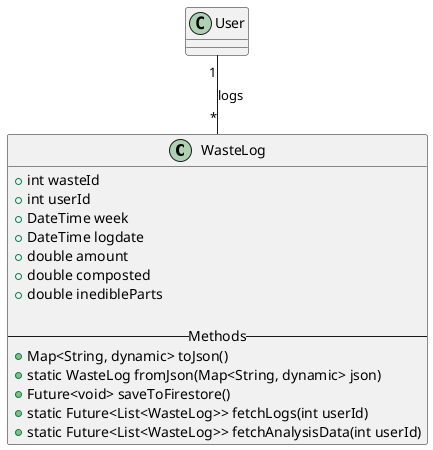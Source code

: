@startuml

class WasteLog {
    + int wasteId
    + int userId
    + DateTime week
    + DateTime logdate
    + double amount
    + double composted
    + double inedibleParts

    -- Methods --
    + Map<String, dynamic> toJson()
    + static WasteLog fromJson(Map<String, dynamic> json)
    + Future<void> saveToFirestore()
    + static Future<List<WasteLog>> fetchLogs(int userId)
    + static Future<List<WasteLog>> fetchAnalysisData(int userId)
}

class User {

}

'--- Relationships ---
User "1" -- "*" WasteLog : logs


@enduml
